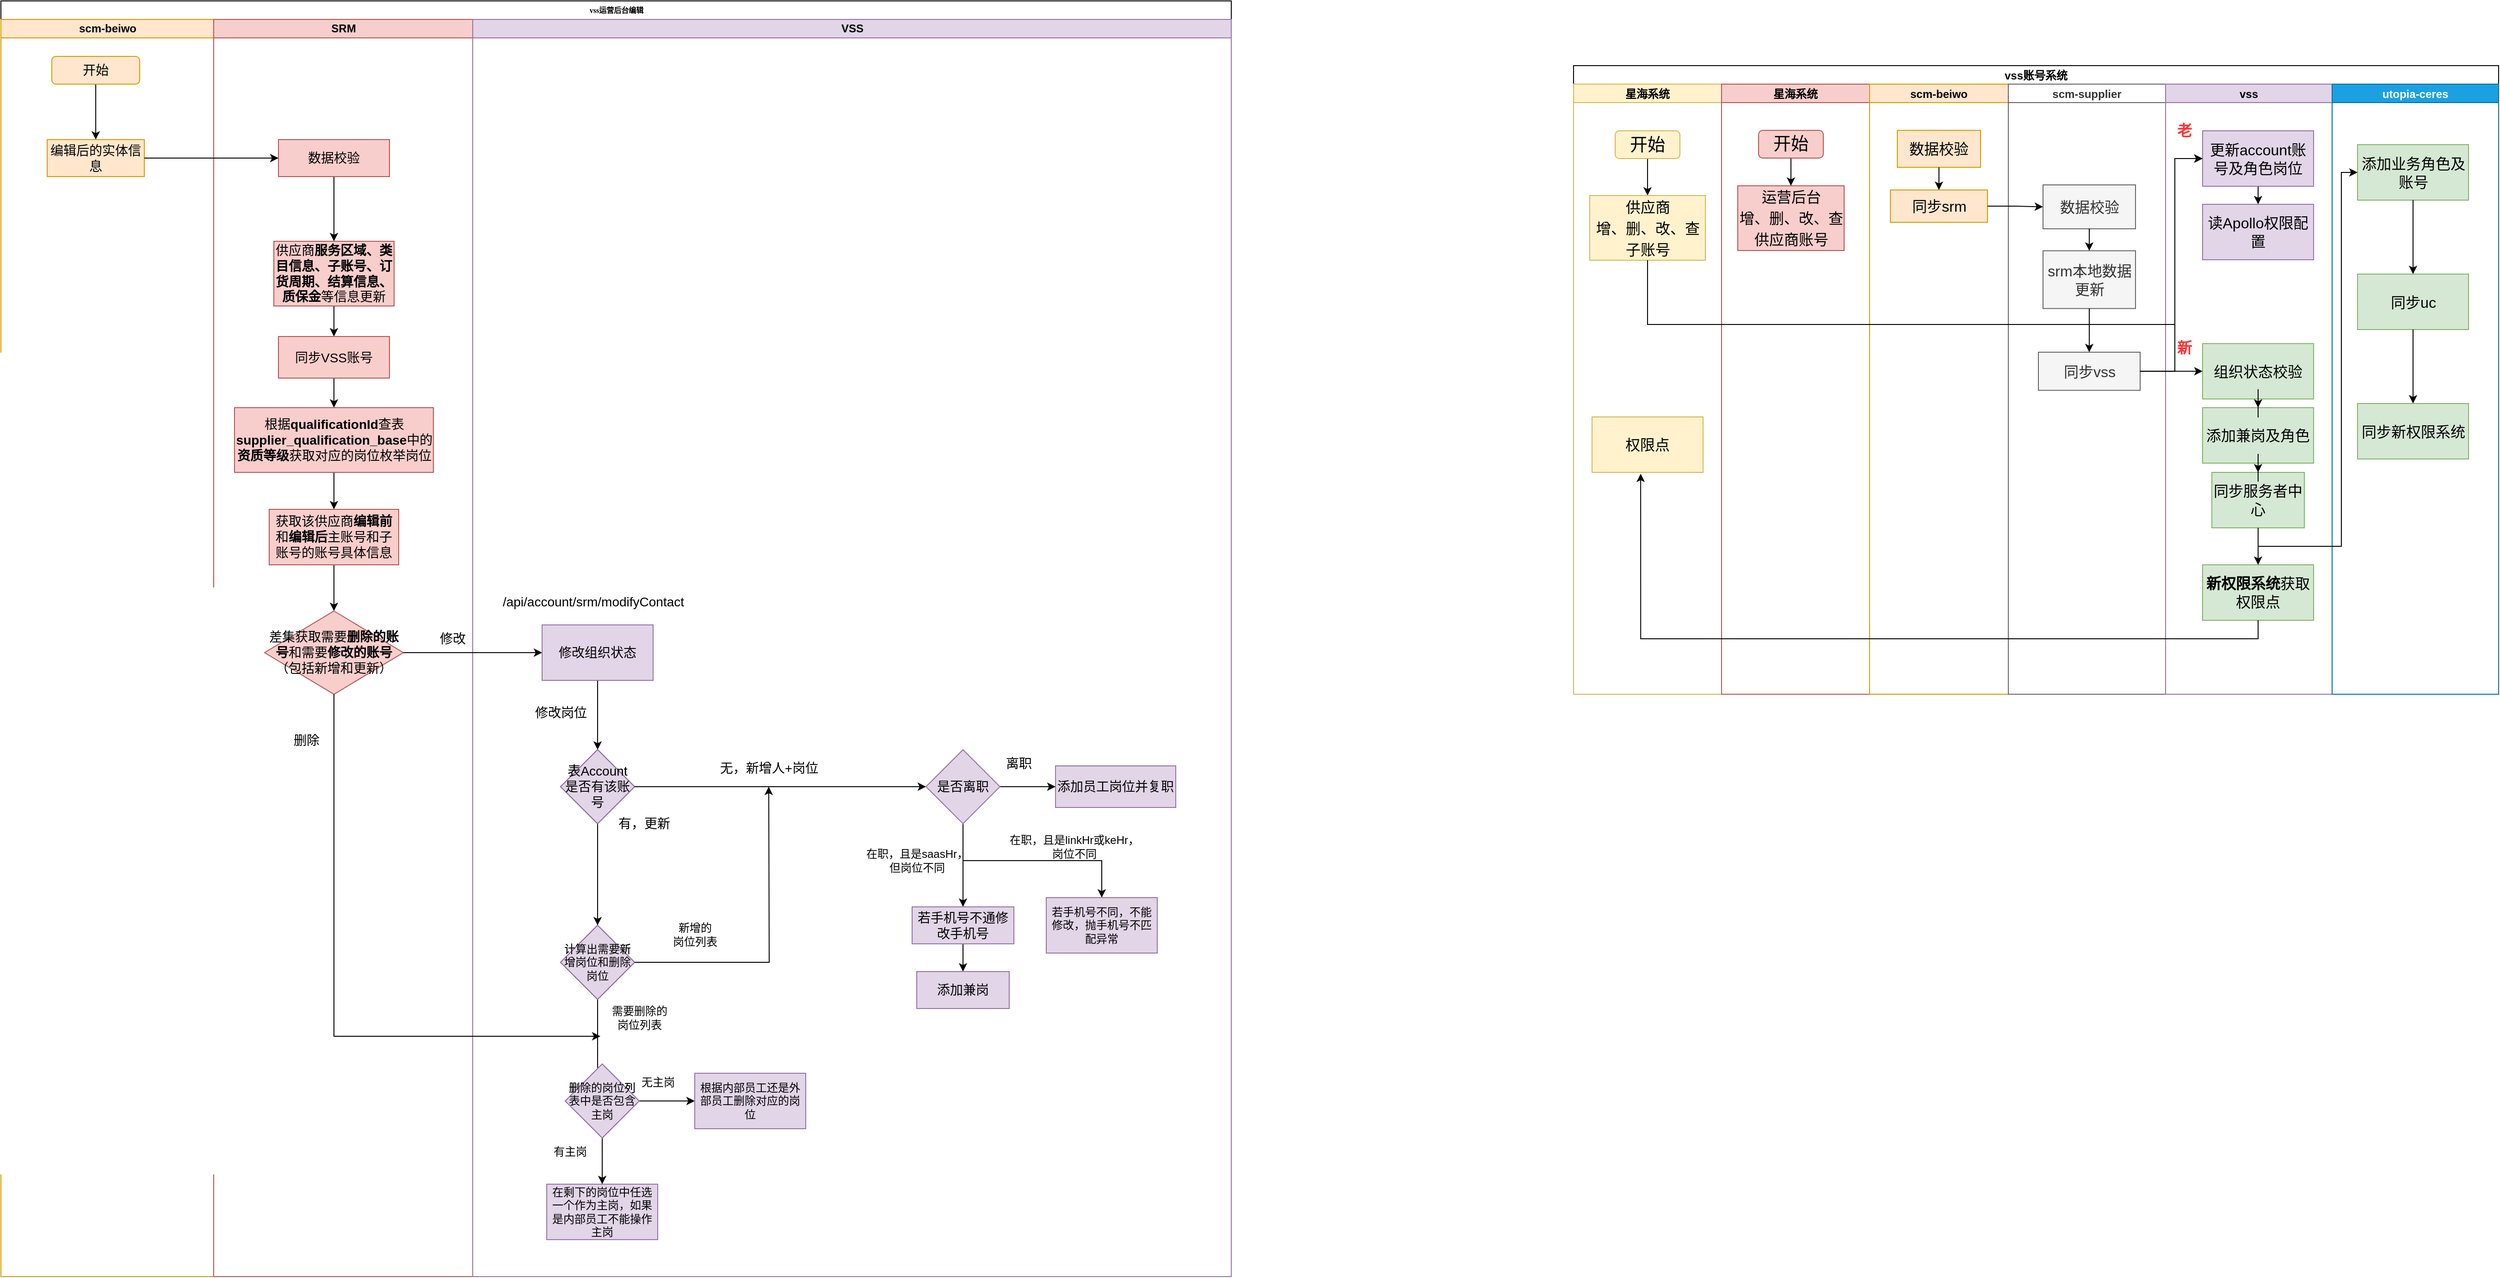 <mxfile version="20.4.0" type="github" pages="3">
  <diagram name="Page-1" id="74e2e168-ea6b-b213-b513-2b3c1d86103e">
    <mxGraphModel dx="945" dy="513" grid="1" gridSize="10" guides="1" tooltips="1" connect="1" arrows="1" fold="1" page="1" pageScale="1" pageWidth="1100" pageHeight="850" background="none" math="0" shadow="0">
      <root>
        <mxCell id="0" />
        <mxCell id="1" parent="0" />
        <mxCell id="77e6c97f196da883-1" value="vss运营后台编辑" style="swimlane;html=1;childLayout=stackLayout;startSize=20;rounded=0;shadow=0;labelBackgroundColor=none;strokeWidth=1;fontFamily=Verdana;fontSize=8;align=center;" parent="1" vertex="1">
          <mxGeometry x="70" y="40" width="1330" height="1380" as="geometry" />
        </mxCell>
        <mxCell id="77e6c97f196da883-2" value="scm-beiwo" style="swimlane;html=1;startSize=20;fillColor=#ffe6cc;strokeColor=#d79b00;" parent="77e6c97f196da883-1" vertex="1">
          <mxGeometry y="20" width="230" height="1360" as="geometry" />
        </mxCell>
        <mxCell id="H5Uwd0fwCRYb4D00iH3R-7" style="edgeStyle=orthogonalEdgeStyle;rounded=0;orthogonalLoop=1;jettySize=auto;html=1;exitX=0.5;exitY=1;exitDx=0;exitDy=0;entryX=0.5;entryY=0;entryDx=0;entryDy=0;" parent="77e6c97f196da883-2" source="H5Uwd0fwCRYb4D00iH3R-1" target="H5Uwd0fwCRYb4D00iH3R-6" edge="1">
          <mxGeometry relative="1" as="geometry" />
        </mxCell>
        <mxCell id="H5Uwd0fwCRYb4D00iH3R-1" value="&lt;font style=&quot;font-size: 14px&quot;&gt;开始&lt;/font&gt;" style="rounded=1;whiteSpace=wrap;html=1;fillColor=#ffe6cc;strokeColor=#d79b00;" parent="77e6c97f196da883-2" vertex="1">
          <mxGeometry x="55" y="40" width="95" height="30" as="geometry" />
        </mxCell>
        <mxCell id="H5Uwd0fwCRYb4D00iH3R-6" value="&lt;font style=&quot;font-size: 14px&quot;&gt;编辑后的实体信息&lt;/font&gt;" style="rounded=0;whiteSpace=wrap;html=1;fillColor=#ffe6cc;strokeColor=#d79b00;" parent="77e6c97f196da883-2" vertex="1">
          <mxGeometry x="50" y="130" width="105" height="40" as="geometry" />
        </mxCell>
        <mxCell id="77e6c97f196da883-3" value="SRM" style="swimlane;html=1;startSize=20;fillColor=#f8cecc;strokeColor=#b85450;" parent="77e6c97f196da883-1" vertex="1">
          <mxGeometry x="230" y="20" width="280" height="1360" as="geometry" />
        </mxCell>
        <mxCell id="H5Uwd0fwCRYb4D00iH3R-11" value="" style="edgeStyle=orthogonalEdgeStyle;rounded=0;orthogonalLoop=1;jettySize=auto;html=1;" parent="77e6c97f196da883-3" source="H5Uwd0fwCRYb4D00iH3R-8" target="H5Uwd0fwCRYb4D00iH3R-10" edge="1">
          <mxGeometry relative="1" as="geometry" />
        </mxCell>
        <mxCell id="H5Uwd0fwCRYb4D00iH3R-8" value="&lt;font style=&quot;font-size: 14px&quot;&gt;数据校验&lt;/font&gt;" style="rounded=0;whiteSpace=wrap;html=1;fillColor=#f8cecc;strokeColor=#b85450;" parent="77e6c97f196da883-3" vertex="1">
          <mxGeometry x="70" y="130" width="120" height="40" as="geometry" />
        </mxCell>
        <mxCell id="H5Uwd0fwCRYb4D00iH3R-13" value="" style="edgeStyle=orthogonalEdgeStyle;rounded=0;orthogonalLoop=1;jettySize=auto;html=1;fontSize=14;" parent="77e6c97f196da883-3" source="H5Uwd0fwCRYb4D00iH3R-10" target="H5Uwd0fwCRYb4D00iH3R-12" edge="1">
          <mxGeometry relative="1" as="geometry" />
        </mxCell>
        <mxCell id="H5Uwd0fwCRYb4D00iH3R-10" value="&lt;font style=&quot;font-size: 14px&quot;&gt;供应商&lt;b&gt;服务区域、类目信息、子账号、订货周期、结算信息、质保金&lt;/b&gt;等信息更新&lt;/font&gt;" style="whiteSpace=wrap;html=1;rounded=0;fillColor=#f8cecc;strokeColor=#b85450;" parent="77e6c97f196da883-3" vertex="1">
          <mxGeometry x="65" y="240" width="130" height="70" as="geometry" />
        </mxCell>
        <mxCell id="H5Uwd0fwCRYb4D00iH3R-15" value="" style="edgeStyle=orthogonalEdgeStyle;rounded=0;orthogonalLoop=1;jettySize=auto;html=1;fontSize=14;" parent="77e6c97f196da883-3" source="H5Uwd0fwCRYb4D00iH3R-12" target="H5Uwd0fwCRYb4D00iH3R-14" edge="1">
          <mxGeometry relative="1" as="geometry" />
        </mxCell>
        <mxCell id="H5Uwd0fwCRYb4D00iH3R-12" value="&lt;font style=&quot;font-size: 14px&quot;&gt;同步VSS账号&lt;/font&gt;" style="whiteSpace=wrap;html=1;rounded=0;fillColor=#f8cecc;strokeColor=#b85450;" parent="77e6c97f196da883-3" vertex="1">
          <mxGeometry x="70" y="343" width="120" height="45" as="geometry" />
        </mxCell>
        <mxCell id="H5Uwd0fwCRYb4D00iH3R-17" value="" style="edgeStyle=orthogonalEdgeStyle;rounded=0;orthogonalLoop=1;jettySize=auto;html=1;fontSize=14;" parent="77e6c97f196da883-3" source="H5Uwd0fwCRYb4D00iH3R-14" target="H5Uwd0fwCRYb4D00iH3R-16" edge="1">
          <mxGeometry relative="1" as="geometry" />
        </mxCell>
        <mxCell id="H5Uwd0fwCRYb4D00iH3R-14" value="&lt;font style=&quot;font-size: 14px&quot;&gt;根据&lt;b&gt;qualificationId&lt;/b&gt;查表&lt;b&gt;supplier_qualification_base&lt;/b&gt;中的&lt;b&gt;资质等级&lt;/b&gt;获取对应的岗位枚举岗位&lt;/font&gt;" style="whiteSpace=wrap;html=1;rounded=0;fillColor=#f8cecc;strokeColor=#b85450;" parent="77e6c97f196da883-3" vertex="1">
          <mxGeometry x="22.5" y="420" width="215" height="70" as="geometry" />
        </mxCell>
        <mxCell id="H5Uwd0fwCRYb4D00iH3R-19" value="" style="edgeStyle=orthogonalEdgeStyle;rounded=0;orthogonalLoop=1;jettySize=auto;html=1;fontSize=14;entryX=0.5;entryY=0;entryDx=0;entryDy=0;" parent="77e6c97f196da883-3" source="H5Uwd0fwCRYb4D00iH3R-16" target="H5Uwd0fwCRYb4D00iH3R-20" edge="1">
          <mxGeometry relative="1" as="geometry">
            <mxPoint x="130" y="630" as="targetPoint" />
          </mxGeometry>
        </mxCell>
        <mxCell id="H5Uwd0fwCRYb4D00iH3R-16" value="&lt;font style=&quot;font-size: 14px&quot;&gt;获取该供应商&lt;b&gt;编辑前&lt;/b&gt;和&lt;b&gt;编辑后&lt;/b&gt;主账号和子账号的账号具体信息&lt;/font&gt;" style="whiteSpace=wrap;html=1;rounded=0;fillColor=#f8cecc;strokeColor=#b85450;" parent="77e6c97f196da883-3" vertex="1">
          <mxGeometry x="60" y="530" width="140" height="60" as="geometry" />
        </mxCell>
        <mxCell id="H5Uwd0fwCRYb4D00iH3R-20" value="差集获取需要&lt;b&gt;删除的账号&lt;/b&gt;和需要&lt;b&gt;修改的账号&lt;/b&gt;（包括新增和更新）" style="rhombus;whiteSpace=wrap;html=1;fontSize=14;fillColor=#f8cecc;strokeColor=#b85450;" parent="77e6c97f196da883-3" vertex="1">
          <mxGeometry x="55" y="640" width="150" height="90" as="geometry" />
        </mxCell>
        <mxCell id="H5Uwd0fwCRYb4D00iH3R-23" value="修改" style="text;html=1;align=center;verticalAlign=middle;resizable=0;points=[];autosize=1;strokeColor=none;fillColor=none;fontSize=14;" parent="77e6c97f196da883-3" vertex="1">
          <mxGeometry x="237.5" y="660" width="40" height="20" as="geometry" />
        </mxCell>
        <mxCell id="H5Uwd0fwCRYb4D00iH3R-26" value="删除" style="text;html=1;align=center;verticalAlign=middle;resizable=0;points=[];autosize=1;strokeColor=none;fillColor=none;fontSize=14;" parent="77e6c97f196da883-3" vertex="1">
          <mxGeometry x="80" y="770" width="40" height="20" as="geometry" />
        </mxCell>
        <mxCell id="77e6c97f196da883-4" value="VSS" style="swimlane;html=1;startSize=20;fillColor=#e1d5e7;strokeColor=#9673a6;swimlaneFillColor=default;" parent="77e6c97f196da883-1" vertex="1">
          <mxGeometry x="510" y="20" width="820" height="1360" as="geometry" />
        </mxCell>
        <mxCell id="H5Uwd0fwCRYb4D00iH3R-21" value="修改组织状态" style="whiteSpace=wrap;html=1;fontSize=14;" parent="77e6c97f196da883-4" vertex="1">
          <mxGeometry x="75" y="655" width="120" height="60" as="geometry" />
        </mxCell>
        <mxCell id="H5Uwd0fwCRYb4D00iH3R-27" value="/api/account/srm/modifyContact" style="text;html=1;align=center;verticalAlign=middle;resizable=0;points=[];autosize=1;strokeColor=none;fillColor=none;fontSize=14;" parent="77e6c97f196da883-4" vertex="1">
          <mxGeometry x="25" y="620" width="210" height="20" as="geometry" />
        </mxCell>
        <mxCell id="H5Uwd0fwCRYb4D00iH3R-32" value="" style="edgeStyle=orthogonalEdgeStyle;rounded=0;orthogonalLoop=1;jettySize=auto;html=1;fontSize=14;entryX=0.5;entryY=0;entryDx=0;entryDy=0;" parent="77e6c97f196da883-4" source="H5Uwd0fwCRYb4D00iH3R-21" target="H5Uwd0fwCRYb4D00iH3R-35" edge="1">
          <mxGeometry relative="1" as="geometry">
            <mxPoint x="135" y="820" as="targetPoint" />
          </mxGeometry>
        </mxCell>
        <mxCell id="8y4oU3hjmT6mZ0v4h8JT-11" value="" style="edgeStyle=orthogonalEdgeStyle;rounded=0;orthogonalLoop=1;jettySize=auto;html=1;entryX=0.5;entryY=0;entryDx=0;entryDy=0;" parent="77e6c97f196da883-4" source="H5Uwd0fwCRYb4D00iH3R-35" target="8y4oU3hjmT6mZ0v4h8JT-12" edge="1">
          <mxGeometry relative="1" as="geometry">
            <mxPoint x="135" y="960" as="targetPoint" />
          </mxGeometry>
        </mxCell>
        <mxCell id="H5Uwd0fwCRYb4D00iH3R-35" value="表Account是否有该账号" style="rhombus;whiteSpace=wrap;html=1;fontSize=14;" parent="77e6c97f196da883-4" vertex="1">
          <mxGeometry x="95" y="790" width="80" height="80" as="geometry" />
        </mxCell>
        <mxCell id="H5Uwd0fwCRYb4D00iH3R-38" value="无，新增人+岗位" style="text;html=1;align=center;verticalAlign=middle;resizable=0;points=[];autosize=1;strokeColor=none;fillColor=none;fontSize=14;" parent="77e6c97f196da883-4" vertex="1">
          <mxGeometry x="260" y="800" width="120" height="20" as="geometry" />
        </mxCell>
        <mxCell id="H5Uwd0fwCRYb4D00iH3R-42" value="有，更新" style="text;html=1;align=center;verticalAlign=middle;resizable=0;points=[];autosize=1;strokeColor=none;fillColor=none;fontSize=14;" parent="77e6c97f196da883-4" vertex="1">
          <mxGeometry x="150" y="860" width="70" height="20" as="geometry" />
        </mxCell>
        <mxCell id="8y4oU3hjmT6mZ0v4h8JT-8" value="" style="edgeStyle=orthogonalEdgeStyle;rounded=0;orthogonalLoop=1;jettySize=auto;html=1;" parent="77e6c97f196da883-4" source="8y4oU3hjmT6mZ0v4h8JT-1" target="8y4oU3hjmT6mZ0v4h8JT-7" edge="1">
          <mxGeometry relative="1" as="geometry" />
        </mxCell>
        <mxCell id="8y4oU3hjmT6mZ0v4h8JT-1" value="若手机号不通修改手机号" style="whiteSpace=wrap;html=1;fontSize=14;fillColor=#e1d5e7;strokeColor=#9673a6;" parent="77e6c97f196da883-4" vertex="1">
          <mxGeometry x="475" y="960" width="110" height="40" as="geometry" />
        </mxCell>
        <mxCell id="8y4oU3hjmT6mZ0v4h8JT-3" value="在职，且是saasHr，&lt;br&gt;但岗位不同" style="text;html=1;align=center;verticalAlign=middle;resizable=0;points=[];autosize=1;strokeColor=none;fillColor=none;" parent="77e6c97f196da883-4" vertex="1">
          <mxGeometry x="415" y="895" width="130" height="30" as="geometry" />
        </mxCell>
        <mxCell id="8y4oU3hjmT6mZ0v4h8JT-7" value="添加兼岗" style="whiteSpace=wrap;html=1;fontSize=14;fillColor=#e1d5e7;strokeColor=#9673a6;" parent="77e6c97f196da883-4" vertex="1">
          <mxGeometry x="480" y="1030" width="100" height="40" as="geometry" />
        </mxCell>
        <mxCell id="8y4oU3hjmT6mZ0v4h8JT-9" value="在职，且是linkHr或keHr，&lt;br&gt;岗位不同" style="text;html=1;align=center;verticalAlign=middle;resizable=0;points=[];autosize=1;strokeColor=none;fillColor=none;" parent="77e6c97f196da883-4" vertex="1">
          <mxGeometry x="570" y="880" width="160" height="30" as="geometry" />
        </mxCell>
        <mxCell id="8y4oU3hjmT6mZ0v4h8JT-16" value="" style="edgeStyle=orthogonalEdgeStyle;rounded=0;orthogonalLoop=1;jettySize=auto;html=1;" parent="77e6c97f196da883-4" source="8y4oU3hjmT6mZ0v4h8JT-12" edge="1">
          <mxGeometry relative="1" as="geometry">
            <mxPoint x="135" y="1150" as="targetPoint" />
          </mxGeometry>
        </mxCell>
        <mxCell id="8y4oU3hjmT6mZ0v4h8JT-12" value="计算出需要新增岗位和删除岗位" style="rhombus;whiteSpace=wrap;html=1;" parent="77e6c97f196da883-4" vertex="1">
          <mxGeometry x="95" y="980" width="80" height="80" as="geometry" />
        </mxCell>
        <mxCell id="8y4oU3hjmT6mZ0v4h8JT-19" value="在剩下的岗位中任选一个作为主岗，如果是内部员工不能操作主岗" style="whiteSpace=wrap;html=1;fillColor=#e1d5e7;strokeColor=#9673a6;" parent="77e6c97f196da883-4" vertex="1">
          <mxGeometry x="80" y="1260" width="120" height="60" as="geometry" />
        </mxCell>
        <mxCell id="8y4oU3hjmT6mZ0v4h8JT-22" value="根据内部员工还是外部员工删除对应的岗位" style="whiteSpace=wrap;html=1;" parent="77e6c97f196da883-4" vertex="1">
          <mxGeometry x="240" y="1140" width="120" height="60" as="geometry" />
        </mxCell>
        <mxCell id="8y4oU3hjmT6mZ0v4h8JT-21" value="有主岗" style="text;html=1;align=center;verticalAlign=middle;resizable=0;points=[];autosize=1;strokeColor=none;fillColor=none;" parent="77e6c97f196da883-4" vertex="1">
          <mxGeometry x="80" y="1215" width="50" height="20" as="geometry" />
        </mxCell>
        <mxCell id="H5Uwd0fwCRYb4D00iH3R-36" value="添加员工岗位并复职" style="whiteSpace=wrap;html=1;fontSize=14;fillColor=#e1d5e7;strokeColor=#9673a6;" parent="77e6c97f196da883-4" vertex="1">
          <mxGeometry x="630" y="807.5" width="130" height="45" as="geometry" />
        </mxCell>
        <mxCell id="8y4oU3hjmT6mZ0v4h8JT-25" value="修改组织状态" style="whiteSpace=wrap;html=1;fontSize=14;fillColor=#e1d5e7;strokeColor=#9673a6;" parent="77e6c97f196da883-4" vertex="1">
          <mxGeometry x="75" y="655" width="120" height="60" as="geometry" />
        </mxCell>
        <mxCell id="8y4oU3hjmT6mZ0v4h8JT-26" value="表Account是否有该账号" style="rhombus;whiteSpace=wrap;html=1;fontSize=14;fillColor=#e1d5e7;strokeColor=#9673a6;" parent="77e6c97f196da883-4" vertex="1">
          <mxGeometry x="95" y="790" width="80" height="80" as="geometry" />
        </mxCell>
        <mxCell id="8y4oU3hjmT6mZ0v4h8JT-27" value="计算出需要新增岗位和删除岗位" style="rhombus;whiteSpace=wrap;html=1;fillColor=#e1d5e7;strokeColor=#9673a6;" parent="77e6c97f196da883-4" vertex="1">
          <mxGeometry x="95" y="980" width="80" height="80" as="geometry" />
        </mxCell>
        <mxCell id="8y4oU3hjmT6mZ0v4h8JT-28" value="删除的岗位列表中是否包含主岗" style="rhombus;whiteSpace=wrap;html=1;fillColor=#e1d5e7;strokeColor=#9673a6;" parent="77e6c97f196da883-4" vertex="1">
          <mxGeometry x="100" y="1130" width="80" height="80" as="geometry" />
        </mxCell>
        <mxCell id="8y4oU3hjmT6mZ0v4h8JT-29" value="根据内部员工还是外部员工删除对应的岗位" style="whiteSpace=wrap;html=1;fillColor=#e1d5e7;strokeColor=#9673a6;" parent="77e6c97f196da883-4" vertex="1">
          <mxGeometry x="240" y="1140" width="120" height="60" as="geometry" />
        </mxCell>
        <mxCell id="H5Uwd0fwCRYb4D00iH3R-33" value="修改岗位" style="text;html=1;align=center;verticalAlign=middle;resizable=0;points=[];autosize=1;strokeColor=none;fillColor=none;fontSize=14;" parent="77e6c97f196da883-4" vertex="1">
          <mxGeometry x="60" y="740" width="70" height="20" as="geometry" />
        </mxCell>
        <mxCell id="H5Uwd0fwCRYb4D00iH3R-9" style="edgeStyle=orthogonalEdgeStyle;rounded=0;orthogonalLoop=1;jettySize=auto;html=1;exitX=1;exitY=0.5;exitDx=0;exitDy=0;" parent="77e6c97f196da883-1" source="H5Uwd0fwCRYb4D00iH3R-6" target="H5Uwd0fwCRYb4D00iH3R-8" edge="1">
          <mxGeometry relative="1" as="geometry" />
        </mxCell>
        <mxCell id="H5Uwd0fwCRYb4D00iH3R-22" value="" style="edgeStyle=orthogonalEdgeStyle;rounded=0;orthogonalLoop=1;jettySize=auto;html=1;fontSize=14;" parent="77e6c97f196da883-1" source="H5Uwd0fwCRYb4D00iH3R-20" target="H5Uwd0fwCRYb4D00iH3R-21" edge="1">
          <mxGeometry relative="1" as="geometry" />
        </mxCell>
        <mxCell id="H5Uwd0fwCRYb4D00iH3R-44" style="edgeStyle=orthogonalEdgeStyle;rounded=0;orthogonalLoop=1;jettySize=auto;html=1;exitX=1;exitY=0.5;exitDx=0;exitDy=0;fontSize=14;" parent="1" source="H5Uwd0fwCRYb4D00iH3R-35" target="H5Uwd0fwCRYb4D00iH3R-46" edge="1">
          <mxGeometry relative="1" as="geometry">
            <mxPoint x="1060" y="890" as="targetPoint" />
            <mxPoint x="1000" y="890" as="sourcePoint" />
          </mxGeometry>
        </mxCell>
        <mxCell id="H5Uwd0fwCRYb4D00iH3R-47" style="edgeStyle=orthogonalEdgeStyle;rounded=0;orthogonalLoop=1;jettySize=auto;html=1;exitX=1;exitY=0.5;exitDx=0;exitDy=0;fontSize=14;" parent="1" source="H5Uwd0fwCRYb4D00iH3R-46" target="H5Uwd0fwCRYb4D00iH3R-36" edge="1">
          <mxGeometry relative="1" as="geometry" />
        </mxCell>
        <mxCell id="8y4oU3hjmT6mZ0v4h8JT-2" value="" style="edgeStyle=orthogonalEdgeStyle;rounded=0;orthogonalLoop=1;jettySize=auto;html=1;" parent="1" source="H5Uwd0fwCRYb4D00iH3R-46" target="8y4oU3hjmT6mZ0v4h8JT-1" edge="1">
          <mxGeometry relative="1" as="geometry" />
        </mxCell>
        <mxCell id="8y4oU3hjmT6mZ0v4h8JT-5" style="edgeStyle=orthogonalEdgeStyle;rounded=0;orthogonalLoop=1;jettySize=auto;html=1;exitX=0.5;exitY=1;exitDx=0;exitDy=0;entryX=0.5;entryY=0;entryDx=0;entryDy=0;" parent="1" source="H5Uwd0fwCRYb4D00iH3R-46" target="8y4oU3hjmT6mZ0v4h8JT-4" edge="1">
          <mxGeometry relative="1" as="geometry" />
        </mxCell>
        <mxCell id="H5Uwd0fwCRYb4D00iH3R-46" value="是否离职" style="rhombus;whiteSpace=wrap;html=1;fontSize=14;fillColor=#e1d5e7;strokeColor=#9673a6;" parent="1" vertex="1">
          <mxGeometry x="1070" y="850" width="80" height="80" as="geometry" />
        </mxCell>
        <mxCell id="H5Uwd0fwCRYb4D00iH3R-48" value="离职" style="text;html=1;align=center;verticalAlign=middle;resizable=0;points=[];autosize=1;strokeColor=none;fillColor=none;fontSize=14;" parent="1" vertex="1">
          <mxGeometry x="1150" y="855" width="40" height="20" as="geometry" />
        </mxCell>
        <mxCell id="8y4oU3hjmT6mZ0v4h8JT-4" value="若手机号不同，不能修改，抛手机号不匹配异常" style="whiteSpace=wrap;html=1;fillColor=#e1d5e7;strokeColor=#9673a6;" parent="1" vertex="1">
          <mxGeometry x="1200" y="1010" width="120" height="60" as="geometry" />
        </mxCell>
        <mxCell id="8y4oU3hjmT6mZ0v4h8JT-13" style="edgeStyle=orthogonalEdgeStyle;rounded=0;orthogonalLoop=1;jettySize=auto;html=1;exitX=1;exitY=0.5;exitDx=0;exitDy=0;" parent="1" source="8y4oU3hjmT6mZ0v4h8JT-12" edge="1">
          <mxGeometry relative="1" as="geometry">
            <mxPoint x="900" y="890" as="targetPoint" />
          </mxGeometry>
        </mxCell>
        <mxCell id="8y4oU3hjmT6mZ0v4h8JT-14" value="新增的&lt;br&gt;岗位列表" style="text;html=1;align=center;verticalAlign=middle;resizable=0;points=[];autosize=1;strokeColor=none;fillColor=none;" parent="1" vertex="1">
          <mxGeometry x="790" y="1035" width="60" height="30" as="geometry" />
        </mxCell>
        <mxCell id="8y4oU3hjmT6mZ0v4h8JT-17" value="需要删除的&lt;br&gt;岗位列表" style="text;html=1;align=center;verticalAlign=middle;resizable=0;points=[];autosize=1;strokeColor=none;fillColor=none;" parent="1" vertex="1">
          <mxGeometry x="720" y="1125" width="80" height="30" as="geometry" />
        </mxCell>
        <mxCell id="8y4oU3hjmT6mZ0v4h8JT-20" value="" style="edgeStyle=orthogonalEdgeStyle;rounded=0;orthogonalLoop=1;jettySize=auto;html=1;" parent="1" source="8y4oU3hjmT6mZ0v4h8JT-18" target="8y4oU3hjmT6mZ0v4h8JT-19" edge="1">
          <mxGeometry relative="1" as="geometry" />
        </mxCell>
        <mxCell id="8y4oU3hjmT6mZ0v4h8JT-23" value="" style="edgeStyle=orthogonalEdgeStyle;rounded=0;orthogonalLoop=1;jettySize=auto;html=1;" parent="1" source="8y4oU3hjmT6mZ0v4h8JT-18" target="8y4oU3hjmT6mZ0v4h8JT-22" edge="1">
          <mxGeometry relative="1" as="geometry" />
        </mxCell>
        <mxCell id="8y4oU3hjmT6mZ0v4h8JT-18" value="删除的岗位列表中是否包含主岗" style="rhombus;whiteSpace=wrap;html=1;fillColor=#e1d5e7;strokeColor=#9673a6;" parent="1" vertex="1">
          <mxGeometry x="680" y="1190" width="80" height="80" as="geometry" />
        </mxCell>
        <mxCell id="8y4oU3hjmT6mZ0v4h8JT-24" value="无主岗" style="text;html=1;align=center;verticalAlign=middle;resizable=0;points=[];autosize=1;strokeColor=none;fillColor=none;" parent="1" vertex="1">
          <mxGeometry x="755" y="1200" width="50" height="20" as="geometry" />
        </mxCell>
        <mxCell id="H5Uwd0fwCRYb4D00iH3R-25" value="" style="edgeStyle=orthogonalEdgeStyle;rounded=0;orthogonalLoop=1;jettySize=auto;html=1;fontSize=14;entryX=-0.025;entryY=1.167;entryDx=0;entryDy=0;entryPerimeter=0;" parent="1" source="H5Uwd0fwCRYb4D00iH3R-20" target="8y4oU3hjmT6mZ0v4h8JT-17" edge="1">
          <mxGeometry relative="1" as="geometry">
            <Array as="points">
              <mxPoint x="430" y="1160" />
            </Array>
            <mxPoint x="670" y="1138" as="targetPoint" />
          </mxGeometry>
        </mxCell>
        <mxCell id="qoZ0baK1jBvnFvfpvJvv-1" value="vss账号系统" style="swimlane;childLayout=stackLayout;resizeParent=1;resizeParentMax=0;startSize=20;" parent="1" vertex="1">
          <mxGeometry x="1770" y="110" width="1000" height="680" as="geometry" />
        </mxCell>
        <mxCell id="qoZ0baK1jBvnFvfpvJvv-56" value="星海系统" style="swimlane;startSize=20;fillColor=#fff2cc;strokeColor=#d6b656;" parent="qoZ0baK1jBvnFvfpvJvv-1" vertex="1">
          <mxGeometry y="20" width="160" height="660" as="geometry" />
        </mxCell>
        <mxCell id="qoZ0baK1jBvnFvfpvJvv-57" value="" style="edgeStyle=orthogonalEdgeStyle;rounded=0;orthogonalLoop=1;jettySize=auto;html=1;fontSize=19;entryX=0.5;entryY=0;entryDx=0;entryDy=0;" parent="qoZ0baK1jBvnFvfpvJvv-56" source="qoZ0baK1jBvnFvfpvJvv-58" target="qoZ0baK1jBvnFvfpvJvv-59" edge="1">
          <mxGeometry relative="1" as="geometry">
            <mxPoint x="80" y="145.5" as="targetPoint" />
          </mxGeometry>
        </mxCell>
        <mxCell id="qoZ0baK1jBvnFvfpvJvv-58" value="&lt;font style=&quot;font-size: 19px;&quot;&gt;开始&lt;/font&gt;" style="rounded=1;whiteSpace=wrap;html=1;fillColor=#fff2cc;strokeColor=#d6b656;" parent="qoZ0baK1jBvnFvfpvJvv-56" vertex="1">
          <mxGeometry x="45" y="50.5" width="70" height="30" as="geometry" />
        </mxCell>
        <mxCell id="qoZ0baK1jBvnFvfpvJvv-59" value="&lt;font style=&quot;font-size: 16px;&quot;&gt;供应商&lt;br&gt;增、删、改、查子账号&lt;/font&gt;" style="rounded=0;whiteSpace=wrap;html=1;fontSize=19;fillColor=#fff2cc;strokeColor=#d6b656;" parent="qoZ0baK1jBvnFvfpvJvv-56" vertex="1">
          <mxGeometry x="17.5" y="120.5" width="125" height="70" as="geometry" />
        </mxCell>
        <mxCell id="qoZ0baK1jBvnFvfpvJvv-62" value="权限点" style="rounded=0;whiteSpace=wrap;html=1;fontSize=16;fillColor=#fff2cc;strokeColor=#d6b656;" parent="qoZ0baK1jBvnFvfpvJvv-56" vertex="1">
          <mxGeometry x="20" y="360" width="120" height="60" as="geometry" />
        </mxCell>
        <mxCell id="qoZ0baK1jBvnFvfpvJvv-2" value="星海系统" style="swimlane;startSize=20;fillColor=#f8cecc;strokeColor=#b85450;" parent="qoZ0baK1jBvnFvfpvJvv-1" vertex="1">
          <mxGeometry x="160" y="20" width="160" height="660" as="geometry" />
        </mxCell>
        <mxCell id="qoZ0baK1jBvnFvfpvJvv-8" value="" style="edgeStyle=orthogonalEdgeStyle;rounded=0;orthogonalLoop=1;jettySize=auto;html=1;fontSize=19;entryX=0.5;entryY=0;entryDx=0;entryDy=0;" parent="qoZ0baK1jBvnFvfpvJvv-2" source="qoZ0baK1jBvnFvfpvJvv-6" target="qoZ0baK1jBvnFvfpvJvv-9" edge="1">
          <mxGeometry relative="1" as="geometry">
            <mxPoint x="75" y="145" as="targetPoint" />
          </mxGeometry>
        </mxCell>
        <mxCell id="qoZ0baK1jBvnFvfpvJvv-6" value="&lt;font style=&quot;font-size: 19px;&quot;&gt;开始&lt;/font&gt;" style="rounded=1;whiteSpace=wrap;html=1;fillColor=#f8cecc;strokeColor=#b85450;" parent="qoZ0baK1jBvnFvfpvJvv-2" vertex="1">
          <mxGeometry x="40" y="50" width="70" height="30" as="geometry" />
        </mxCell>
        <mxCell id="qoZ0baK1jBvnFvfpvJvv-9" value="&lt;font style=&quot;font-size: 16px;&quot;&gt;运营后台&lt;br&gt;增、删、改、查供应商账号&lt;/font&gt;" style="rounded=0;whiteSpace=wrap;html=1;fontSize=19;fillColor=#f8cecc;strokeColor=#b85450;" parent="qoZ0baK1jBvnFvfpvJvv-2" vertex="1">
          <mxGeometry x="17.5" y="110" width="115" height="70" as="geometry" />
        </mxCell>
        <mxCell id="qoZ0baK1jBvnFvfpvJvv-3" value="scm-beiwo" style="swimlane;startSize=20;fillColor=#ffe6cc;strokeColor=#d79b00;" parent="qoZ0baK1jBvnFvfpvJvv-1" vertex="1">
          <mxGeometry x="320" y="20" width="150" height="660" as="geometry" />
        </mxCell>
        <mxCell id="qoZ0baK1jBvnFvfpvJvv-12" value="同步srm" style="whiteSpace=wrap;html=1;fontSize=16;rounded=0;fillColor=#ffe6cc;strokeColor=#d79b00;" parent="qoZ0baK1jBvnFvfpvJvv-3" vertex="1">
          <mxGeometry x="22.5" y="114.5" width="105" height="35" as="geometry" />
        </mxCell>
        <mxCell id="qoZ0baK1jBvnFvfpvJvv-11" value="数据校验" style="rounded=0;whiteSpace=wrap;html=1;fontSize=16;fillColor=#ffe6cc;strokeColor=#d79b00;" parent="qoZ0baK1jBvnFvfpvJvv-3" vertex="1">
          <mxGeometry x="30" y="50" width="90" height="40" as="geometry" />
        </mxCell>
        <mxCell id="qoZ0baK1jBvnFvfpvJvv-13" value="" style="edgeStyle=orthogonalEdgeStyle;rounded=0;orthogonalLoop=1;jettySize=auto;html=1;fontSize=16;" parent="qoZ0baK1jBvnFvfpvJvv-3" source="qoZ0baK1jBvnFvfpvJvv-11" target="qoZ0baK1jBvnFvfpvJvv-12" edge="1">
          <mxGeometry relative="1" as="geometry" />
        </mxCell>
        <mxCell id="qoZ0baK1jBvnFvfpvJvv-4" value="scm-supplier" style="swimlane;startSize=20;fillColor=none;fontColor=#333333;strokeColor=#666666;" parent="qoZ0baK1jBvnFvfpvJvv-1" vertex="1">
          <mxGeometry x="470" y="20" width="170" height="660" as="geometry" />
        </mxCell>
        <mxCell id="qoZ0baK1jBvnFvfpvJvv-14" value="数据校验" style="whiteSpace=wrap;html=1;fontSize=16;rounded=0;fillColor=#f5f5f5;fontColor=#333333;strokeColor=#666666;" parent="qoZ0baK1jBvnFvfpvJvv-4" vertex="1">
          <mxGeometry x="37.5" y="109" width="100" height="47.5" as="geometry" />
        </mxCell>
        <mxCell id="qoZ0baK1jBvnFvfpvJvv-16" value="srm本地数据更新" style="whiteSpace=wrap;html=1;fontSize=16;rounded=0;fillColor=#f5f5f5;fontColor=#333333;strokeColor=#666666;" parent="qoZ0baK1jBvnFvfpvJvv-4" vertex="1">
          <mxGeometry x="37.5" y="180.25" width="100" height="62.5" as="geometry" />
        </mxCell>
        <mxCell id="qoZ0baK1jBvnFvfpvJvv-17" value="" style="edgeStyle=orthogonalEdgeStyle;rounded=0;orthogonalLoop=1;jettySize=auto;html=1;fontSize=16;" parent="qoZ0baK1jBvnFvfpvJvv-4" source="qoZ0baK1jBvnFvfpvJvv-14" target="qoZ0baK1jBvnFvfpvJvv-16" edge="1">
          <mxGeometry relative="1" as="geometry" />
        </mxCell>
        <mxCell id="qoZ0baK1jBvnFvfpvJvv-18" value="同步vss" style="whiteSpace=wrap;html=1;fontSize=16;rounded=0;fillColor=#f5f5f5;fontColor=#333333;strokeColor=#666666;" parent="qoZ0baK1jBvnFvfpvJvv-4" vertex="1">
          <mxGeometry x="32.5" y="290" width="110" height="41.25" as="geometry" />
        </mxCell>
        <mxCell id="qoZ0baK1jBvnFvfpvJvv-19" value="" style="edgeStyle=orthogonalEdgeStyle;rounded=0;orthogonalLoop=1;jettySize=auto;html=1;fontSize=16;" parent="qoZ0baK1jBvnFvfpvJvv-4" source="qoZ0baK1jBvnFvfpvJvv-16" target="qoZ0baK1jBvnFvfpvJvv-18" edge="1">
          <mxGeometry relative="1" as="geometry" />
        </mxCell>
        <mxCell id="qoZ0baK1jBvnFvfpvJvv-5" value="vss" style="swimlane;startSize=20;fillColor=#e1d5e7;strokeColor=#9673a6;" parent="qoZ0baK1jBvnFvfpvJvv-1" vertex="1">
          <mxGeometry x="640" y="20" width="180" height="660" as="geometry" />
        </mxCell>
        <mxCell id="qoZ0baK1jBvnFvfpvJvv-65" style="edgeStyle=orthogonalEdgeStyle;rounded=0;orthogonalLoop=1;jettySize=auto;html=1;exitX=0.5;exitY=1;exitDx=0;exitDy=0;entryX=0.5;entryY=0;entryDx=0;entryDy=0;fontSize=16;" parent="qoZ0baK1jBvnFvfpvJvv-5" source="qoZ0baK1jBvnFvfpvJvv-38" target="qoZ0baK1jBvnFvfpvJvv-39" edge="1">
          <mxGeometry relative="1" as="geometry" />
        </mxCell>
        <mxCell id="qoZ0baK1jBvnFvfpvJvv-38" value="更新account账号及角色岗位" style="rounded=0;whiteSpace=wrap;html=1;fontSize=16;fillColor=#e1d5e7;strokeColor=#9673a6;" parent="qoZ0baK1jBvnFvfpvJvv-5" vertex="1">
          <mxGeometry x="40" y="50.5" width="120" height="60" as="geometry" />
        </mxCell>
        <mxCell id="qoZ0baK1jBvnFvfpvJvv-39" value="读Apollo权限配置" style="rounded=0;whiteSpace=wrap;html=1;fontSize=16;fillColor=#e1d5e7;strokeColor=#9673a6;" parent="qoZ0baK1jBvnFvfpvJvv-5" vertex="1">
          <mxGeometry x="40" y="130" width="120" height="60" as="geometry" />
        </mxCell>
        <mxCell id="qoZ0baK1jBvnFvfpvJvv-64" value="&lt;b&gt;新权限系统&lt;/b&gt;获取权限点" style="rounded=0;whiteSpace=wrap;html=1;fontSize=16;fillColor=#d5e8d4;strokeColor=#82b366;" parent="qoZ0baK1jBvnFvfpvJvv-5" vertex="1">
          <mxGeometry x="40" y="520" width="120" height="60" as="geometry" />
        </mxCell>
        <mxCell id="qoZ0baK1jBvnFvfpvJvv-22" value="添加兼岗及角色" style="whiteSpace=wrap;html=1;fontSize=16;rounded=0;fillColor=#d5e8d4;strokeColor=#82b366;" parent="qoZ0baK1jBvnFvfpvJvv-5" vertex="1">
          <mxGeometry x="40" y="349.995" width="120" height="60" as="geometry" />
        </mxCell>
        <mxCell id="qoZ0baK1jBvnFvfpvJvv-20" value="组织状态校验" style="whiteSpace=wrap;html=1;fontSize=16;rounded=0;fillColor=#d5e8d4;strokeColor=#82b366;" parent="qoZ0baK1jBvnFvfpvJvv-5" vertex="1">
          <mxGeometry x="40" y="280.625" width="120" height="60" as="geometry" />
        </mxCell>
        <mxCell id="qoZ0baK1jBvnFvfpvJvv-67" style="edgeStyle=orthogonalEdgeStyle;rounded=0;orthogonalLoop=1;jettySize=auto;html=1;exitX=0.5;exitY=1;exitDx=0;exitDy=0;entryX=0.5;entryY=0;entryDx=0;entryDy=0;fontSize=16;" parent="qoZ0baK1jBvnFvfpvJvv-5" source="qoZ0baK1jBvnFvfpvJvv-30" target="qoZ0baK1jBvnFvfpvJvv-64" edge="1">
          <mxGeometry relative="1" as="geometry" />
        </mxCell>
        <mxCell id="qoZ0baK1jBvnFvfpvJvv-30" value="同步服务者中心" style="rounded=0;whiteSpace=wrap;html=1;fontSize=16;fillColor=#d5e8d4;strokeColor=#82b366;" parent="qoZ0baK1jBvnFvfpvJvv-5" vertex="1">
          <mxGeometry x="50" y="420" width="100" height="60" as="geometry" />
        </mxCell>
        <mxCell id="qoZ0baK1jBvnFvfpvJvv-23" value="" style="edgeStyle=orthogonalEdgeStyle;rounded=0;orthogonalLoop=1;jettySize=auto;html=1;fontSize=16;" parent="qoZ0baK1jBvnFvfpvJvv-5" source="qoZ0baK1jBvnFvfpvJvv-20" target="qoZ0baK1jBvnFvfpvJvv-22" edge="1">
          <mxGeometry relative="1" as="geometry" />
        </mxCell>
        <mxCell id="qoZ0baK1jBvnFvfpvJvv-31" value="" style="edgeStyle=orthogonalEdgeStyle;rounded=0;orthogonalLoop=1;jettySize=auto;html=1;fontSize=16;" parent="qoZ0baK1jBvnFvfpvJvv-5" source="qoZ0baK1jBvnFvfpvJvv-22" target="qoZ0baK1jBvnFvfpvJvv-30" edge="1">
          <mxGeometry relative="1" as="geometry" />
        </mxCell>
        <mxCell id="qoZ0baK1jBvnFvfpvJvv-73" value="&lt;b&gt;&lt;font color=&quot;#ff3333&quot;&gt;新&lt;/font&gt;&lt;/b&gt;" style="text;html=1;align=center;verticalAlign=middle;resizable=0;points=[];autosize=1;strokeColor=none;fillColor=none;fontSize=16;" parent="qoZ0baK1jBvnFvfpvJvv-5" vertex="1">
          <mxGeometry y="270" width="40" height="30" as="geometry" />
        </mxCell>
        <mxCell id="qoZ0baK1jBvnFvfpvJvv-24" value="utopia-ceres" style="swimlane;startSize=20;fillColor=#1ba1e2;fontColor=#ffffff;strokeColor=#006EAF;" parent="qoZ0baK1jBvnFvfpvJvv-1" vertex="1">
          <mxGeometry x="820" y="20" width="180" height="660" as="geometry" />
        </mxCell>
        <mxCell id="qoZ0baK1jBvnFvfpvJvv-32" value="添加业务角色及账号" style="whiteSpace=wrap;html=1;fontSize=16;rounded=0;fillColor=#d5e8d4;strokeColor=#82b366;" parent="qoZ0baK1jBvnFvfpvJvv-24" vertex="1">
          <mxGeometry x="27.5" y="65.5" width="120" height="60" as="geometry" />
        </mxCell>
        <mxCell id="qoZ0baK1jBvnFvfpvJvv-34" value="同步uc" style="whiteSpace=wrap;html=1;fontSize=16;rounded=0;fillColor=#d5e8d4;strokeColor=#82b366;" parent="qoZ0baK1jBvnFvfpvJvv-24" vertex="1">
          <mxGeometry x="27.5" y="205.5" width="120" height="60" as="geometry" />
        </mxCell>
        <mxCell id="qoZ0baK1jBvnFvfpvJvv-35" value="" style="edgeStyle=orthogonalEdgeStyle;rounded=0;orthogonalLoop=1;jettySize=auto;html=1;fontSize=16;" parent="qoZ0baK1jBvnFvfpvJvv-24" source="qoZ0baK1jBvnFvfpvJvv-32" target="qoZ0baK1jBvnFvfpvJvv-34" edge="1">
          <mxGeometry relative="1" as="geometry" />
        </mxCell>
        <mxCell id="qoZ0baK1jBvnFvfpvJvv-36" value="同步新权限系统" style="whiteSpace=wrap;html=1;fontSize=16;rounded=0;fillColor=#d5e8d4;strokeColor=#82b366;" parent="qoZ0baK1jBvnFvfpvJvv-24" vertex="1">
          <mxGeometry x="27.5" y="345.5" width="120" height="60" as="geometry" />
        </mxCell>
        <mxCell id="qoZ0baK1jBvnFvfpvJvv-37" value="" style="edgeStyle=orthogonalEdgeStyle;rounded=0;orthogonalLoop=1;jettySize=auto;html=1;fontSize=16;" parent="qoZ0baK1jBvnFvfpvJvv-24" source="qoZ0baK1jBvnFvfpvJvv-34" target="qoZ0baK1jBvnFvfpvJvv-36" edge="1">
          <mxGeometry relative="1" as="geometry" />
        </mxCell>
        <mxCell id="qoZ0baK1jBvnFvfpvJvv-33" value="" style="edgeStyle=orthogonalEdgeStyle;rounded=0;orthogonalLoop=1;jettySize=auto;html=1;fontSize=16;entryX=0;entryY=0.5;entryDx=0;entryDy=0;exitX=0.5;exitY=1;exitDx=0;exitDy=0;" parent="qoZ0baK1jBvnFvfpvJvv-1" source="qoZ0baK1jBvnFvfpvJvv-30" target="qoZ0baK1jBvnFvfpvJvv-32" edge="1">
          <mxGeometry relative="1" as="geometry">
            <Array as="points">
              <mxPoint x="740" y="520" />
              <mxPoint x="830" y="520" />
              <mxPoint x="830" y="116" />
            </Array>
          </mxGeometry>
        </mxCell>
        <mxCell id="qoZ0baK1jBvnFvfpvJvv-68" style="edgeStyle=orthogonalEdgeStyle;rounded=0;orthogonalLoop=1;jettySize=auto;html=1;exitX=0.5;exitY=1;exitDx=0;exitDy=0;entryX=0.438;entryY=1.024;entryDx=0;entryDy=0;entryPerimeter=0;fontSize=16;" parent="qoZ0baK1jBvnFvfpvJvv-1" source="qoZ0baK1jBvnFvfpvJvv-64" target="qoZ0baK1jBvnFvfpvJvv-62" edge="1">
          <mxGeometry relative="1" as="geometry" />
        </mxCell>
        <mxCell id="qoZ0baK1jBvnFvfpvJvv-70" style="edgeStyle=orthogonalEdgeStyle;rounded=0;orthogonalLoop=1;jettySize=auto;html=1;exitX=0.5;exitY=1;exitDx=0;exitDy=0;entryX=0;entryY=0.5;entryDx=0;entryDy=0;fontSize=16;" parent="qoZ0baK1jBvnFvfpvJvv-1" source="qoZ0baK1jBvnFvfpvJvv-59" target="qoZ0baK1jBvnFvfpvJvv-38" edge="1">
          <mxGeometry relative="1" as="geometry">
            <Array as="points">
              <mxPoint x="80" y="280" />
              <mxPoint x="650" y="280" />
              <mxPoint x="650" y="100" />
            </Array>
          </mxGeometry>
        </mxCell>
        <mxCell id="qoZ0baK1jBvnFvfpvJvv-15" value="" style="edgeStyle=orthogonalEdgeStyle;rounded=0;orthogonalLoop=1;jettySize=auto;html=1;fontSize=16;" parent="qoZ0baK1jBvnFvfpvJvv-1" source="qoZ0baK1jBvnFvfpvJvv-12" target="qoZ0baK1jBvnFvfpvJvv-14" edge="1">
          <mxGeometry relative="1" as="geometry" />
        </mxCell>
        <mxCell id="qoZ0baK1jBvnFvfpvJvv-71" style="edgeStyle=orthogonalEdgeStyle;rounded=0;orthogonalLoop=1;jettySize=auto;html=1;exitX=1;exitY=0.5;exitDx=0;exitDy=0;entryX=0;entryY=0.5;entryDx=0;entryDy=0;fontSize=16;" parent="qoZ0baK1jBvnFvfpvJvv-1" source="qoZ0baK1jBvnFvfpvJvv-18" target="qoZ0baK1jBvnFvfpvJvv-38" edge="1">
          <mxGeometry relative="1" as="geometry">
            <Array as="points">
              <mxPoint x="650" y="331" />
              <mxPoint x="650" y="100" />
            </Array>
          </mxGeometry>
        </mxCell>
        <mxCell id="qoZ0baK1jBvnFvfpvJvv-75" style="edgeStyle=orthogonalEdgeStyle;rounded=0;orthogonalLoop=1;jettySize=auto;html=1;exitX=1;exitY=0.5;exitDx=0;exitDy=0;entryX=0;entryY=0.5;entryDx=0;entryDy=0;fontSize=16;fontColor=#FF3333;" parent="qoZ0baK1jBvnFvfpvJvv-1" source="qoZ0baK1jBvnFvfpvJvv-18" target="qoZ0baK1jBvnFvfpvJvv-20" edge="1">
          <mxGeometry relative="1" as="geometry">
            <Array as="points">
              <mxPoint x="680" y="331" />
            </Array>
          </mxGeometry>
        </mxCell>
        <mxCell id="qoZ0baK1jBvnFvfpvJvv-72" value="&lt;b&gt;&lt;font color=&quot;#ff3333&quot;&gt;老&lt;/font&gt;&lt;/b&gt;" style="text;html=1;align=center;verticalAlign=middle;resizable=0;points=[];autosize=1;strokeColor=none;fillColor=none;fontSize=16;" parent="1" vertex="1">
          <mxGeometry x="2410" y="165" width="40" height="30" as="geometry" />
        </mxCell>
      </root>
    </mxGraphModel>
  </diagram>
  <diagram id="a73klAT7jR-bJfP2XWd-" name="第 2 页">
    <mxGraphModel dx="150" dy="980" grid="1" gridSize="10" guides="1" tooltips="1" connect="1" arrows="1" fold="1" page="1" pageScale="1" pageWidth="827" pageHeight="1169" math="0" shadow="0">
      <root>
        <mxCell id="0" />
        <mxCell id="1" parent="0" />
        <mxCell id="ZyNXy8xYmDWS1xyRnTdk-1" value="vss账号系统" style="swimlane;childLayout=stackLayout;resizeParent=1;resizeParentMax=0;startSize=20;" parent="1" vertex="1">
          <mxGeometry x="1770" y="110" width="1000" height="680" as="geometry" />
        </mxCell>
        <mxCell id="ZyNXy8xYmDWS1xyRnTdk-2" value="供应商协同系统" style="swimlane;startSize=20;fillColor=#fff2cc;strokeColor=#d6b656;" parent="ZyNXy8xYmDWS1xyRnTdk-1" vertex="1">
          <mxGeometry y="20" width="160" height="660" as="geometry" />
        </mxCell>
        <mxCell id="ZyNXy8xYmDWS1xyRnTdk-3" value="" style="edgeStyle=orthogonalEdgeStyle;rounded=0;orthogonalLoop=1;jettySize=auto;html=1;fontSize=19;entryX=0.5;entryY=0;entryDx=0;entryDy=0;" parent="ZyNXy8xYmDWS1xyRnTdk-2" source="ZyNXy8xYmDWS1xyRnTdk-4" target="ZyNXy8xYmDWS1xyRnTdk-5" edge="1">
          <mxGeometry relative="1" as="geometry">
            <mxPoint x="80" y="145.5" as="targetPoint" />
          </mxGeometry>
        </mxCell>
        <mxCell id="ZyNXy8xYmDWS1xyRnTdk-4" value="&lt;font style=&quot;font-size: 19px;&quot;&gt;开始&lt;/font&gt;" style="rounded=1;whiteSpace=wrap;html=1;fillColor=#fff2cc;strokeColor=#d6b656;" parent="ZyNXy8xYmDWS1xyRnTdk-2" vertex="1">
          <mxGeometry x="45" y="50.5" width="70" height="30" as="geometry" />
        </mxCell>
        <mxCell id="ZyNXy8xYmDWS1xyRnTdk-5" value="&lt;font style=&quot;font-size: 16px;&quot;&gt;供应商&lt;br&gt;增、删、改、查子账号&lt;/font&gt;" style="rounded=0;whiteSpace=wrap;html=1;fontSize=19;fillColor=#fff2cc;strokeColor=#d6b656;" parent="ZyNXy8xYmDWS1xyRnTdk-2" vertex="1">
          <mxGeometry x="17.5" y="120.5" width="125" height="70" as="geometry" />
        </mxCell>
        <mxCell id="ZyNXy8xYmDWS1xyRnTdk-6" value="权限点" style="rounded=0;whiteSpace=wrap;html=1;fontSize=16;fillColor=#fff2cc;strokeColor=#d6b656;" parent="ZyNXy8xYmDWS1xyRnTdk-2" vertex="1">
          <mxGeometry x="20" y="360" width="120" height="60" as="geometry" />
        </mxCell>
        <mxCell id="ZyNXy8xYmDWS1xyRnTdk-7" value="星海系统" style="swimlane;startSize=20;fillColor=#f8cecc;strokeColor=#b85450;" parent="ZyNXy8xYmDWS1xyRnTdk-1" vertex="1">
          <mxGeometry x="160" y="20" width="160" height="660" as="geometry" />
        </mxCell>
        <mxCell id="ZyNXy8xYmDWS1xyRnTdk-8" value="" style="edgeStyle=orthogonalEdgeStyle;rounded=0;orthogonalLoop=1;jettySize=auto;html=1;fontSize=19;entryX=0.5;entryY=0;entryDx=0;entryDy=0;" parent="ZyNXy8xYmDWS1xyRnTdk-7" source="ZyNXy8xYmDWS1xyRnTdk-9" target="ZyNXy8xYmDWS1xyRnTdk-10" edge="1">
          <mxGeometry relative="1" as="geometry">
            <mxPoint x="75" y="145" as="targetPoint" />
          </mxGeometry>
        </mxCell>
        <mxCell id="ZyNXy8xYmDWS1xyRnTdk-9" value="&lt;font style=&quot;font-size: 19px;&quot;&gt;开始&lt;/font&gt;" style="rounded=1;whiteSpace=wrap;html=1;fillColor=#f8cecc;strokeColor=#b85450;" parent="ZyNXy8xYmDWS1xyRnTdk-7" vertex="1">
          <mxGeometry x="40" y="50" width="70" height="30" as="geometry" />
        </mxCell>
        <mxCell id="ZyNXy8xYmDWS1xyRnTdk-10" value="&lt;font style=&quot;font-size: 16px;&quot;&gt;运营后台&lt;br&gt;增、删、改、查供应商账号&lt;/font&gt;" style="rounded=0;whiteSpace=wrap;html=1;fontSize=19;fillColor=#f8cecc;strokeColor=#b85450;" parent="ZyNXy8xYmDWS1xyRnTdk-7" vertex="1">
          <mxGeometry x="17.5" y="110" width="115" height="70" as="geometry" />
        </mxCell>
        <mxCell id="ZyNXy8xYmDWS1xyRnTdk-11" value="scm-beiwo" style="swimlane;startSize=20;fillColor=#ffe6cc;strokeColor=#d79b00;" parent="ZyNXy8xYmDWS1xyRnTdk-1" vertex="1">
          <mxGeometry x="320" y="20" width="150" height="660" as="geometry" />
        </mxCell>
        <mxCell id="ZyNXy8xYmDWS1xyRnTdk-12" value="同步srm" style="whiteSpace=wrap;html=1;fontSize=16;rounded=0;fillColor=#ffe6cc;strokeColor=#d79b00;" parent="ZyNXy8xYmDWS1xyRnTdk-11" vertex="1">
          <mxGeometry x="22.5" y="114.5" width="105" height="35" as="geometry" />
        </mxCell>
        <mxCell id="ZyNXy8xYmDWS1xyRnTdk-13" value="数据校验" style="rounded=0;whiteSpace=wrap;html=1;fontSize=16;fillColor=#ffe6cc;strokeColor=#d79b00;" parent="ZyNXy8xYmDWS1xyRnTdk-11" vertex="1">
          <mxGeometry x="30" y="50" width="90" height="40" as="geometry" />
        </mxCell>
        <mxCell id="ZyNXy8xYmDWS1xyRnTdk-14" value="" style="edgeStyle=orthogonalEdgeStyle;rounded=0;orthogonalLoop=1;jettySize=auto;html=1;fontSize=16;" parent="ZyNXy8xYmDWS1xyRnTdk-11" source="ZyNXy8xYmDWS1xyRnTdk-13" target="ZyNXy8xYmDWS1xyRnTdk-12" edge="1">
          <mxGeometry relative="1" as="geometry" />
        </mxCell>
        <mxCell id="ZyNXy8xYmDWS1xyRnTdk-15" value="scm-supplier" style="swimlane;startSize=20;fillColor=none;fontColor=#333333;strokeColor=#666666;" parent="ZyNXy8xYmDWS1xyRnTdk-1" vertex="1">
          <mxGeometry x="470" y="20" width="170" height="660" as="geometry" />
        </mxCell>
        <mxCell id="ZyNXy8xYmDWS1xyRnTdk-16" value="数据校验" style="whiteSpace=wrap;html=1;fontSize=16;rounded=0;fillColor=#f5f5f5;fontColor=#333333;strokeColor=#666666;" parent="ZyNXy8xYmDWS1xyRnTdk-15" vertex="1">
          <mxGeometry x="37.5" y="109" width="100" height="47.5" as="geometry" />
        </mxCell>
        <mxCell id="ZyNXy8xYmDWS1xyRnTdk-17" value="srm本地数据更新" style="whiteSpace=wrap;html=1;fontSize=16;rounded=0;fillColor=#f5f5f5;fontColor=#333333;strokeColor=#666666;" parent="ZyNXy8xYmDWS1xyRnTdk-15" vertex="1">
          <mxGeometry x="37.5" y="180.25" width="100" height="62.5" as="geometry" />
        </mxCell>
        <mxCell id="ZyNXy8xYmDWS1xyRnTdk-18" value="" style="edgeStyle=orthogonalEdgeStyle;rounded=0;orthogonalLoop=1;jettySize=auto;html=1;fontSize=16;" parent="ZyNXy8xYmDWS1xyRnTdk-15" source="ZyNXy8xYmDWS1xyRnTdk-16" target="ZyNXy8xYmDWS1xyRnTdk-17" edge="1">
          <mxGeometry relative="1" as="geometry" />
        </mxCell>
        <mxCell id="ZyNXy8xYmDWS1xyRnTdk-19" value="同步vss" style="whiteSpace=wrap;html=1;fontSize=16;rounded=0;fillColor=#f5f5f5;fontColor=#333333;strokeColor=#666666;" parent="ZyNXy8xYmDWS1xyRnTdk-15" vertex="1">
          <mxGeometry x="32.5" y="290" width="110" height="41.25" as="geometry" />
        </mxCell>
        <mxCell id="ZyNXy8xYmDWS1xyRnTdk-20" value="" style="edgeStyle=orthogonalEdgeStyle;rounded=0;orthogonalLoop=1;jettySize=auto;html=1;fontSize=16;" parent="ZyNXy8xYmDWS1xyRnTdk-15" source="ZyNXy8xYmDWS1xyRnTdk-17" target="ZyNXy8xYmDWS1xyRnTdk-19" edge="1">
          <mxGeometry relative="1" as="geometry" />
        </mxCell>
        <mxCell id="ZyNXy8xYmDWS1xyRnTdk-21" value="vss" style="swimlane;startSize=20;fillColor=#e1d5e7;strokeColor=#9673a6;" parent="ZyNXy8xYmDWS1xyRnTdk-1" vertex="1">
          <mxGeometry x="640" y="20" width="180" height="660" as="geometry" />
        </mxCell>
        <mxCell id="ZyNXy8xYmDWS1xyRnTdk-22" style="edgeStyle=orthogonalEdgeStyle;rounded=0;orthogonalLoop=1;jettySize=auto;html=1;exitX=0.5;exitY=1;exitDx=0;exitDy=0;entryX=0.5;entryY=0;entryDx=0;entryDy=0;fontSize=16;" parent="ZyNXy8xYmDWS1xyRnTdk-21" source="ZyNXy8xYmDWS1xyRnTdk-23" target="ZyNXy8xYmDWS1xyRnTdk-24" edge="1">
          <mxGeometry relative="1" as="geometry" />
        </mxCell>
        <mxCell id="ZyNXy8xYmDWS1xyRnTdk-23" value="更新account账号及角色岗位" style="rounded=0;whiteSpace=wrap;html=1;fontSize=16;fillColor=#e1d5e7;strokeColor=#9673a6;" parent="ZyNXy8xYmDWS1xyRnTdk-21" vertex="1">
          <mxGeometry x="40" y="50.5" width="120" height="60" as="geometry" />
        </mxCell>
        <mxCell id="ZyNXy8xYmDWS1xyRnTdk-24" value="读Apollo权限配置" style="rounded=0;whiteSpace=wrap;html=1;fontSize=16;fillColor=#e1d5e7;strokeColor=#9673a6;" parent="ZyNXy8xYmDWS1xyRnTdk-21" vertex="1">
          <mxGeometry x="40" y="130" width="120" height="60" as="geometry" />
        </mxCell>
        <mxCell id="ZyNXy8xYmDWS1xyRnTdk-25" value="&lt;b&gt;新权限系统&lt;/b&gt;获取权限点" style="rounded=0;whiteSpace=wrap;html=1;fontSize=16;fillColor=#d5e8d4;strokeColor=#82b366;" parent="ZyNXy8xYmDWS1xyRnTdk-21" vertex="1">
          <mxGeometry x="40" y="520" width="120" height="60" as="geometry" />
        </mxCell>
        <mxCell id="ZyNXy8xYmDWS1xyRnTdk-26" value="添加兼岗及角色" style="whiteSpace=wrap;html=1;fontSize=16;rounded=0;fillColor=#d5e8d4;strokeColor=#82b366;" parent="ZyNXy8xYmDWS1xyRnTdk-21" vertex="1">
          <mxGeometry x="40" y="349.995" width="120" height="60" as="geometry" />
        </mxCell>
        <mxCell id="ZyNXy8xYmDWS1xyRnTdk-27" value="组织状态校验" style="whiteSpace=wrap;html=1;fontSize=16;rounded=0;fillColor=#d5e8d4;strokeColor=#82b366;" parent="ZyNXy8xYmDWS1xyRnTdk-21" vertex="1">
          <mxGeometry x="40" y="280.625" width="120" height="60" as="geometry" />
        </mxCell>
        <mxCell id="ZyNXy8xYmDWS1xyRnTdk-28" style="edgeStyle=orthogonalEdgeStyle;rounded=0;orthogonalLoop=1;jettySize=auto;html=1;exitX=0.5;exitY=1;exitDx=0;exitDy=0;entryX=0.5;entryY=0;entryDx=0;entryDy=0;fontSize=16;" parent="ZyNXy8xYmDWS1xyRnTdk-21" source="ZyNXy8xYmDWS1xyRnTdk-29" target="ZyNXy8xYmDWS1xyRnTdk-25" edge="1">
          <mxGeometry relative="1" as="geometry" />
        </mxCell>
        <mxCell id="ZyNXy8xYmDWS1xyRnTdk-29" value="同步服务者中心" style="rounded=0;whiteSpace=wrap;html=1;fontSize=16;fillColor=#d5e8d4;strokeColor=#82b366;" parent="ZyNXy8xYmDWS1xyRnTdk-21" vertex="1">
          <mxGeometry x="50" y="420" width="100" height="60" as="geometry" />
        </mxCell>
        <mxCell id="ZyNXy8xYmDWS1xyRnTdk-30" value="" style="edgeStyle=orthogonalEdgeStyle;rounded=0;orthogonalLoop=1;jettySize=auto;html=1;fontSize=16;" parent="ZyNXy8xYmDWS1xyRnTdk-21" source="ZyNXy8xYmDWS1xyRnTdk-27" target="ZyNXy8xYmDWS1xyRnTdk-26" edge="1">
          <mxGeometry relative="1" as="geometry" />
        </mxCell>
        <mxCell id="ZyNXy8xYmDWS1xyRnTdk-31" value="" style="edgeStyle=orthogonalEdgeStyle;rounded=0;orthogonalLoop=1;jettySize=auto;html=1;fontSize=16;" parent="ZyNXy8xYmDWS1xyRnTdk-21" source="ZyNXy8xYmDWS1xyRnTdk-26" target="ZyNXy8xYmDWS1xyRnTdk-29" edge="1">
          <mxGeometry relative="1" as="geometry" />
        </mxCell>
        <mxCell id="ZyNXy8xYmDWS1xyRnTdk-32" value="&lt;b&gt;&lt;font color=&quot;#ff3333&quot;&gt;新&lt;/font&gt;&lt;/b&gt;" style="text;html=1;align=center;verticalAlign=middle;resizable=0;points=[];autosize=1;strokeColor=none;fillColor=none;fontSize=16;" parent="ZyNXy8xYmDWS1xyRnTdk-21" vertex="1">
          <mxGeometry y="270" width="40" height="30" as="geometry" />
        </mxCell>
        <mxCell id="ZyNXy8xYmDWS1xyRnTdk-33" value="utopia-ceres" style="swimlane;startSize=20;fillColor=#1ba1e2;fontColor=#ffffff;strokeColor=#006EAF;" parent="ZyNXy8xYmDWS1xyRnTdk-1" vertex="1">
          <mxGeometry x="820" y="20" width="180" height="660" as="geometry" />
        </mxCell>
        <mxCell id="ZyNXy8xYmDWS1xyRnTdk-34" value="添加业务角色及账号" style="whiteSpace=wrap;html=1;fontSize=16;rounded=0;fillColor=#d5e8d4;strokeColor=#82b366;" parent="ZyNXy8xYmDWS1xyRnTdk-33" vertex="1">
          <mxGeometry x="27.5" y="65.5" width="120" height="60" as="geometry" />
        </mxCell>
        <mxCell id="ZyNXy8xYmDWS1xyRnTdk-35" value="同步uc" style="whiteSpace=wrap;html=1;fontSize=16;rounded=0;fillColor=#d5e8d4;strokeColor=#82b366;" parent="ZyNXy8xYmDWS1xyRnTdk-33" vertex="1">
          <mxGeometry x="27.5" y="205.5" width="120" height="60" as="geometry" />
        </mxCell>
        <mxCell id="ZyNXy8xYmDWS1xyRnTdk-36" value="" style="edgeStyle=orthogonalEdgeStyle;rounded=0;orthogonalLoop=1;jettySize=auto;html=1;fontSize=16;" parent="ZyNXy8xYmDWS1xyRnTdk-33" source="ZyNXy8xYmDWS1xyRnTdk-34" target="ZyNXy8xYmDWS1xyRnTdk-35" edge="1">
          <mxGeometry relative="1" as="geometry" />
        </mxCell>
        <mxCell id="ZyNXy8xYmDWS1xyRnTdk-37" value="同步新权限系统" style="whiteSpace=wrap;html=1;fontSize=16;rounded=0;fillColor=#d5e8d4;strokeColor=#82b366;" parent="ZyNXy8xYmDWS1xyRnTdk-33" vertex="1">
          <mxGeometry x="27.5" y="345.5" width="120" height="60" as="geometry" />
        </mxCell>
        <mxCell id="ZyNXy8xYmDWS1xyRnTdk-38" value="" style="edgeStyle=orthogonalEdgeStyle;rounded=0;orthogonalLoop=1;jettySize=auto;html=1;fontSize=16;" parent="ZyNXy8xYmDWS1xyRnTdk-33" source="ZyNXy8xYmDWS1xyRnTdk-35" target="ZyNXy8xYmDWS1xyRnTdk-37" edge="1">
          <mxGeometry relative="1" as="geometry" />
        </mxCell>
        <mxCell id="ZyNXy8xYmDWS1xyRnTdk-39" value="" style="edgeStyle=orthogonalEdgeStyle;rounded=0;orthogonalLoop=1;jettySize=auto;html=1;fontSize=16;entryX=0;entryY=0.5;entryDx=0;entryDy=0;exitX=0.5;exitY=1;exitDx=0;exitDy=0;" parent="ZyNXy8xYmDWS1xyRnTdk-1" source="ZyNXy8xYmDWS1xyRnTdk-29" target="ZyNXy8xYmDWS1xyRnTdk-34" edge="1">
          <mxGeometry relative="1" as="geometry">
            <Array as="points">
              <mxPoint x="740" y="520" />
              <mxPoint x="830" y="520" />
              <mxPoint x="830" y="116" />
            </Array>
          </mxGeometry>
        </mxCell>
        <mxCell id="ZyNXy8xYmDWS1xyRnTdk-40" style="edgeStyle=orthogonalEdgeStyle;rounded=0;orthogonalLoop=1;jettySize=auto;html=1;exitX=0.5;exitY=1;exitDx=0;exitDy=0;entryX=0.438;entryY=1.024;entryDx=0;entryDy=0;entryPerimeter=0;fontSize=16;" parent="ZyNXy8xYmDWS1xyRnTdk-1" source="ZyNXy8xYmDWS1xyRnTdk-25" target="ZyNXy8xYmDWS1xyRnTdk-6" edge="1">
          <mxGeometry relative="1" as="geometry" />
        </mxCell>
        <mxCell id="ZyNXy8xYmDWS1xyRnTdk-41" style="edgeStyle=orthogonalEdgeStyle;rounded=0;orthogonalLoop=1;jettySize=auto;html=1;exitX=0.5;exitY=1;exitDx=0;exitDy=0;entryX=0;entryY=0.5;entryDx=0;entryDy=0;fontSize=16;" parent="ZyNXy8xYmDWS1xyRnTdk-1" source="ZyNXy8xYmDWS1xyRnTdk-5" target="ZyNXy8xYmDWS1xyRnTdk-23" edge="1">
          <mxGeometry relative="1" as="geometry">
            <Array as="points">
              <mxPoint x="80" y="280" />
              <mxPoint x="650" y="280" />
              <mxPoint x="650" y="100" />
            </Array>
          </mxGeometry>
        </mxCell>
        <mxCell id="ZyNXy8xYmDWS1xyRnTdk-42" value="" style="edgeStyle=orthogonalEdgeStyle;rounded=0;orthogonalLoop=1;jettySize=auto;html=1;fontSize=16;" parent="ZyNXy8xYmDWS1xyRnTdk-1" source="ZyNXy8xYmDWS1xyRnTdk-12" target="ZyNXy8xYmDWS1xyRnTdk-16" edge="1">
          <mxGeometry relative="1" as="geometry" />
        </mxCell>
        <mxCell id="ZyNXy8xYmDWS1xyRnTdk-43" style="edgeStyle=orthogonalEdgeStyle;rounded=0;orthogonalLoop=1;jettySize=auto;html=1;exitX=1;exitY=0.5;exitDx=0;exitDy=0;entryX=0;entryY=0.5;entryDx=0;entryDy=0;fontSize=16;" parent="ZyNXy8xYmDWS1xyRnTdk-1" source="ZyNXy8xYmDWS1xyRnTdk-19" target="ZyNXy8xYmDWS1xyRnTdk-23" edge="1">
          <mxGeometry relative="1" as="geometry">
            <Array as="points">
              <mxPoint x="650" y="331" />
              <mxPoint x="650" y="100" />
            </Array>
          </mxGeometry>
        </mxCell>
        <mxCell id="ZyNXy8xYmDWS1xyRnTdk-44" style="edgeStyle=orthogonalEdgeStyle;rounded=0;orthogonalLoop=1;jettySize=auto;html=1;exitX=1;exitY=0.5;exitDx=0;exitDy=0;entryX=0;entryY=0.5;entryDx=0;entryDy=0;fontSize=16;fontColor=#FF3333;" parent="ZyNXy8xYmDWS1xyRnTdk-1" source="ZyNXy8xYmDWS1xyRnTdk-19" target="ZyNXy8xYmDWS1xyRnTdk-27" edge="1">
          <mxGeometry relative="1" as="geometry">
            <Array as="points">
              <mxPoint x="680" y="331" />
            </Array>
          </mxGeometry>
        </mxCell>
        <mxCell id="ZyNXy8xYmDWS1xyRnTdk-45" value="&lt;b&gt;&lt;font color=&quot;#ff3333&quot;&gt;老&lt;/font&gt;&lt;/b&gt;" style="text;html=1;align=center;verticalAlign=middle;resizable=0;points=[];autosize=1;strokeColor=none;fillColor=none;fontSize=16;" parent="1" vertex="1">
          <mxGeometry x="2410" y="165" width="40" height="30" as="geometry" />
        </mxCell>
      </root>
    </mxGraphModel>
  </diagram>
  <diagram id="xjyCN2mR2WUt2knseSaU" name="第 3 页">
    <mxGraphModel dx="-487" dy="634" grid="1" gridSize="10" guides="1" tooltips="1" connect="1" arrows="1" fold="1" page="1" pageScale="1" pageWidth="827" pageHeight="1169" math="0" shadow="0">
      <root>
        <mxCell id="0" />
        <mxCell id="1" parent="0" />
        <mxCell id="CP2PSOMOpXgH1aE5Ie7D-1" value="vss销量预测" style="swimlane;childLayout=stackLayout;resizeParent=1;resizeParentMax=0;startSize=20;" vertex="1" parent="1">
          <mxGeometry x="1770" y="110" width="860" height="680" as="geometry" />
        </mxCell>
        <mxCell id="CP2PSOMOpXgH1aE5Ie7D-2" value="供应商协同系统（前端）" style="swimlane;startSize=20;fillColor=#fff2cc;strokeColor=#d6b656;" vertex="1" parent="CP2PSOMOpXgH1aE5Ie7D-1">
          <mxGeometry y="20" width="160" height="660" as="geometry" />
        </mxCell>
        <mxCell id="CP2PSOMOpXgH1aE5Ie7D-3" value="" style="edgeStyle=orthogonalEdgeStyle;rounded=0;orthogonalLoop=1;jettySize=auto;html=1;fontSize=19;entryX=0.5;entryY=0;entryDx=0;entryDy=0;" edge="1" parent="CP2PSOMOpXgH1aE5Ie7D-2" source="CP2PSOMOpXgH1aE5Ie7D-4" target="CP2PSOMOpXgH1aE5Ie7D-5">
          <mxGeometry relative="1" as="geometry">
            <mxPoint x="80" y="145.5" as="targetPoint" />
          </mxGeometry>
        </mxCell>
        <mxCell id="CP2PSOMOpXgH1aE5Ie7D-4" value="&lt;font style=&quot;font-size: 19px;&quot;&gt;开始&lt;/font&gt;" style="rounded=1;whiteSpace=wrap;html=1;fillColor=#fff2cc;strokeColor=#d6b656;" vertex="1" parent="CP2PSOMOpXgH1aE5Ie7D-2">
          <mxGeometry x="45" y="50.5" width="70" height="30" as="geometry" />
        </mxCell>
        <mxCell id="CP2PSOMOpXgH1aE5Ie7D-5" value="&lt;font style=&quot;font-size: 16px;&quot;&gt;供应商查询销量预测数据、项目明细等&lt;br&gt;&lt;/font&gt;" style="rounded=0;whiteSpace=wrap;html=1;fontSize=19;fillColor=#fff2cc;strokeColor=#d6b656;" vertex="1" parent="CP2PSOMOpXgH1aE5Ie7D-2">
          <mxGeometry x="17.5" y="120.5" width="125" height="70" as="geometry" />
        </mxCell>
        <mxCell id="CP2PSOMOpXgH1aE5Ie7D-6" value="供应商预测数据、项目明细导出" style="rounded=0;whiteSpace=wrap;html=1;fontSize=16;fillColor=#fff2cc;strokeColor=#d6b656;" vertex="1" parent="CP2PSOMOpXgH1aE5Ie7D-2">
          <mxGeometry x="17.5" y="355" width="120" height="60" as="geometry" />
        </mxCell>
        <mxCell id="CP2PSOMOpXgH1aE5Ie7D-54" value="供应商导出数据查询" style="rounded=0;whiteSpace=wrap;html=1;fontSize=16;fillColor=#fff2cc;strokeColor=#d6b656;" vertex="1" parent="CP2PSOMOpXgH1aE5Ie7D-2">
          <mxGeometry x="10" y="545" width="120" height="60" as="geometry" />
        </mxCell>
        <mxCell id="CP2PSOMOpXgH1aE5Ie7D-7" value="星海系统" style="swimlane;startSize=20;fillColor=#f8cecc;strokeColor=#b85450;" vertex="1" parent="CP2PSOMOpXgH1aE5Ie7D-1">
          <mxGeometry x="160" y="20" width="160" height="660" as="geometry" />
        </mxCell>
        <mxCell id="CP2PSOMOpXgH1aE5Ie7D-8" value="" style="edgeStyle=orthogonalEdgeStyle;rounded=0;orthogonalLoop=1;jettySize=auto;html=1;fontSize=19;entryX=0.5;entryY=0;entryDx=0;entryDy=0;" edge="1" parent="CP2PSOMOpXgH1aE5Ie7D-7" source="CP2PSOMOpXgH1aE5Ie7D-9" target="CP2PSOMOpXgH1aE5Ie7D-10">
          <mxGeometry relative="1" as="geometry">
            <mxPoint x="75" y="145" as="targetPoint" />
          </mxGeometry>
        </mxCell>
        <mxCell id="CP2PSOMOpXgH1aE5Ie7D-9" value="&lt;font style=&quot;font-size: 19px;&quot;&gt;开始&lt;/font&gt;" style="rounded=1;whiteSpace=wrap;html=1;fillColor=#f8cecc;strokeColor=#b85450;" vertex="1" parent="CP2PSOMOpXgH1aE5Ie7D-7">
          <mxGeometry x="40" y="50" width="70" height="30" as="geometry" />
        </mxCell>
        <mxCell id="CP2PSOMOpXgH1aE5Ie7D-10" value="&lt;font style=&quot;font-size: 16px;&quot;&gt;运营后台查询销量预测数据、项目明细等&lt;br&gt;&lt;/font&gt;" style="rounded=0;whiteSpace=wrap;html=1;fontSize=19;fillColor=#f8cecc;strokeColor=#b85450;" vertex="1" parent="CP2PSOMOpXgH1aE5Ie7D-7">
          <mxGeometry x="17.5" y="120" width="115" height="70" as="geometry" />
        </mxCell>
        <mxCell id="CP2PSOMOpXgH1aE5Ie7D-50" value="异步" style="text;html=1;align=center;verticalAlign=middle;resizable=0;points=[];autosize=1;strokeColor=none;fillColor=none;" vertex="1" parent="CP2PSOMOpXgH1aE5Ie7D-7">
          <mxGeometry x="50" y="350" width="50" height="30" as="geometry" />
        </mxCell>
        <mxCell id="CP2PSOMOpXgH1aE5Ie7D-64" value="&lt;font style=&quot;font-size: 16px;&quot;&gt;运营后台导出销量预测数据、项目明细等&lt;br&gt;&lt;/font&gt;" style="rounded=0;whiteSpace=wrap;html=1;fontSize=19;fillColor=#f8cecc;strokeColor=#b85450;" vertex="1" parent="CP2PSOMOpXgH1aE5Ie7D-7">
          <mxGeometry x="22.5" y="240" width="115" height="70" as="geometry" />
        </mxCell>
        <mxCell id="CP2PSOMOpXgH1aE5Ie7D-49" style="edgeStyle=orthogonalEdgeStyle;rounded=0;orthogonalLoop=1;jettySize=auto;html=1;exitX=1;exitY=0.5;exitDx=0;exitDy=0;" edge="1" parent="CP2PSOMOpXgH1aE5Ie7D-1" source="CP2PSOMOpXgH1aE5Ie7D-6" target="CP2PSOMOpXgH1aE5Ie7D-27">
          <mxGeometry relative="1" as="geometry" />
        </mxCell>
        <mxCell id="CP2PSOMOpXgH1aE5Ie7D-57" style="edgeStyle=orthogonalEdgeStyle;rounded=0;orthogonalLoop=1;jettySize=auto;html=1;exitX=1;exitY=0.5;exitDx=0;exitDy=0;" edge="1" parent="CP2PSOMOpXgH1aE5Ie7D-1" source="CP2PSOMOpXgH1aE5Ie7D-54" target="CP2PSOMOpXgH1aE5Ie7D-55">
          <mxGeometry relative="1" as="geometry" />
        </mxCell>
        <mxCell id="CP2PSOMOpXgH1aE5Ie7D-61" style="edgeStyle=orthogonalEdgeStyle;rounded=0;orthogonalLoop=1;jettySize=auto;html=1;exitX=1;exitY=0.5;exitDx=0;exitDy=0;entryX=0;entryY=0.5;entryDx=0;entryDy=0;" edge="1" parent="CP2PSOMOpXgH1aE5Ie7D-1" source="CP2PSOMOpXgH1aE5Ie7D-52" target="CP2PSOMOpXgH1aE5Ie7D-59">
          <mxGeometry relative="1" as="geometry" />
        </mxCell>
        <mxCell id="CP2PSOMOpXgH1aE5Ie7D-63" style="edgeStyle=orthogonalEdgeStyle;rounded=0;orthogonalLoop=1;jettySize=auto;html=1;exitX=1;exitY=0.5;exitDx=0;exitDy=0;" edge="1" parent="CP2PSOMOpXgH1aE5Ie7D-1" source="CP2PSOMOpXgH1aE5Ie7D-55" target="CP2PSOMOpXgH1aE5Ie7D-62">
          <mxGeometry relative="1" as="geometry" />
        </mxCell>
        <mxCell id="CP2PSOMOpXgH1aE5Ie7D-21" value="vss" style="swimlane;startSize=20;fillColor=#e1d5e7;strokeColor=#9673a6;" vertex="1" parent="CP2PSOMOpXgH1aE5Ie7D-1">
          <mxGeometry x="320" y="20" width="180" height="660" as="geometry" />
        </mxCell>
        <mxCell id="CP2PSOMOpXgH1aE5Ie7D-23" value="供应商销量预测数据" style="rounded=0;whiteSpace=wrap;html=1;fontSize=16;fillColor=#e1d5e7;strokeColor=#9673a6;" vertex="1" parent="CP2PSOMOpXgH1aE5Ie7D-21">
          <mxGeometry x="30" y="110" width="120" height="60" as="geometry" />
        </mxCell>
        <mxCell id="CP2PSOMOpXgH1aE5Ie7D-51" style="edgeStyle=orthogonalEdgeStyle;rounded=0;orthogonalLoop=1;jettySize=auto;html=1;exitX=0.5;exitY=0;exitDx=0;exitDy=0;entryX=0.5;entryY=1;entryDx=0;entryDy=0;" edge="1" parent="CP2PSOMOpXgH1aE5Ie7D-21" source="CP2PSOMOpXgH1aE5Ie7D-27" target="CP2PSOMOpXgH1aE5Ie7D-23">
          <mxGeometry relative="1" as="geometry" />
        </mxCell>
        <mxCell id="CP2PSOMOpXgH1aE5Ie7D-53" value="" style="edgeStyle=orthogonalEdgeStyle;rounded=0;orthogonalLoop=1;jettySize=auto;html=1;" edge="1" parent="CP2PSOMOpXgH1aE5Ie7D-21" source="CP2PSOMOpXgH1aE5Ie7D-27" target="CP2PSOMOpXgH1aE5Ie7D-52">
          <mxGeometry relative="1" as="geometry" />
        </mxCell>
        <mxCell id="CP2PSOMOpXgH1aE5Ie7D-27" value="异步查询数据" style="whiteSpace=wrap;html=1;fontSize=16;rounded=0;fillColor=#d5e8d4;strokeColor=#82b366;" vertex="1" parent="CP2PSOMOpXgH1aE5Ie7D-21">
          <mxGeometry x="30" y="354.995" width="120" height="60" as="geometry" />
        </mxCell>
        <mxCell id="CP2PSOMOpXgH1aE5Ie7D-52" value="上传s3" style="whiteSpace=wrap;html=1;fontSize=16;fillColor=#d5e8d4;strokeColor=#82b366;rounded=0;" vertex="1" parent="CP2PSOMOpXgH1aE5Ie7D-21">
          <mxGeometry x="30" y="445.005" width="120" height="60" as="geometry" />
        </mxCell>
        <mxCell id="CP2PSOMOpXgH1aE5Ie7D-55" value="vss工作台接口" style="whiteSpace=wrap;html=1;fontSize=16;fillColor=#d5e8d4;strokeColor=#82b366;rounded=0;" vertex="1" parent="CP2PSOMOpXgH1aE5Ie7D-21">
          <mxGeometry x="30" y="544.995" width="120" height="60" as="geometry" />
        </mxCell>
        <mxCell id="CP2PSOMOpXgH1aE5Ie7D-33" value="sdm" style="swimlane;startSize=20;fillColor=#1ba1e2;fontColor=#ffffff;strokeColor=#006EAF;" vertex="1" parent="CP2PSOMOpXgH1aE5Ie7D-1">
          <mxGeometry x="500" y="20" width="180" height="660" as="geometry" />
        </mxCell>
        <mxCell id="CP2PSOMOpXgH1aE5Ie7D-34" value="销量预测看板接口" style="whiteSpace=wrap;html=1;fontSize=16;rounded=0;fillColor=#d5e8d4;strokeColor=#82b366;" vertex="1" parent="CP2PSOMOpXgH1aE5Ie7D-33">
          <mxGeometry x="30" y="110" width="120" height="60" as="geometry" />
        </mxCell>
        <mxCell id="CP2PSOMOpXgH1aE5Ie7D-66" value="异步查询数据" style="whiteSpace=wrap;html=1;fontSize=16;rounded=0;fillColor=#d5e8d4;strokeColor=#82b366;" vertex="1" parent="CP2PSOMOpXgH1aE5Ie7D-33">
          <mxGeometry x="30" y="350.005" width="120" height="60" as="geometry" />
        </mxCell>
        <mxCell id="CP2PSOMOpXgH1aE5Ie7D-58" value="srm" style="swimlane;startSize=20;fillColor=#dae8fc;strokeColor=#6c8ebf;" vertex="1" parent="CP2PSOMOpXgH1aE5Ie7D-1">
          <mxGeometry x="680" y="20" width="180" height="660" as="geometry" />
        </mxCell>
        <mxCell id="CP2PSOMOpXgH1aE5Ie7D-59" value="保存供应商导出看板数据" style="whiteSpace=wrap;html=1;fontSize=16;rounded=0;fillColor=#d5e8d4;strokeColor=#82b366;" vertex="1" parent="CP2PSOMOpXgH1aE5Ie7D-58">
          <mxGeometry x="30" y="445.01" width="120" height="60" as="geometry" />
        </mxCell>
        <mxCell id="CP2PSOMOpXgH1aE5Ie7D-62" value="srm数据查询" style="whiteSpace=wrap;html=1;fontSize=16;rounded=0;fillColor=#d5e8d4;strokeColor=#82b366;" vertex="1" parent="CP2PSOMOpXgH1aE5Ie7D-58">
          <mxGeometry x="31" y="545" width="120" height="60" as="geometry" />
        </mxCell>
        <mxCell id="CP2PSOMOpXgH1aE5Ie7D-46" style="edgeStyle=orthogonalEdgeStyle;rounded=0;orthogonalLoop=1;jettySize=auto;html=1;exitX=0.5;exitY=1;exitDx=0;exitDy=0;entryX=0.5;entryY=1;entryDx=0;entryDy=0;" edge="1" parent="CP2PSOMOpXgH1aE5Ie7D-1" source="CP2PSOMOpXgH1aE5Ie7D-5" target="CP2PSOMOpXgH1aE5Ie7D-23">
          <mxGeometry relative="1" as="geometry" />
        </mxCell>
        <mxCell id="CP2PSOMOpXgH1aE5Ie7D-47" style="edgeStyle=orthogonalEdgeStyle;rounded=0;orthogonalLoop=1;jettySize=auto;html=1;exitX=0.5;exitY=1;exitDx=0;exitDy=0;entryX=0.5;entryY=1;entryDx=0;entryDy=0;" edge="1" parent="CP2PSOMOpXgH1aE5Ie7D-1" source="CP2PSOMOpXgH1aE5Ie7D-10" target="CP2PSOMOpXgH1aE5Ie7D-34">
          <mxGeometry relative="1" as="geometry" />
        </mxCell>
        <mxCell id="CP2PSOMOpXgH1aE5Ie7D-48" style="edgeStyle=orthogonalEdgeStyle;rounded=0;orthogonalLoop=1;jettySize=auto;html=1;exitX=1;exitY=0.5;exitDx=0;exitDy=0;" edge="1" parent="CP2PSOMOpXgH1aE5Ie7D-1" source="CP2PSOMOpXgH1aE5Ie7D-23" target="CP2PSOMOpXgH1aE5Ie7D-34">
          <mxGeometry relative="1" as="geometry" />
        </mxCell>
        <mxCell id="CP2PSOMOpXgH1aE5Ie7D-65" style="edgeStyle=orthogonalEdgeStyle;rounded=0;orthogonalLoop=1;jettySize=auto;html=1;exitX=0.5;exitY=1;exitDx=0;exitDy=0;entryX=0.5;entryY=0;entryDx=0;entryDy=0;" edge="1" parent="CP2PSOMOpXgH1aE5Ie7D-1" source="CP2PSOMOpXgH1aE5Ie7D-64" target="CP2PSOMOpXgH1aE5Ie7D-66">
          <mxGeometry relative="1" as="geometry">
            <mxPoint x="570" y="360" as="targetPoint" />
            <Array as="points">
              <mxPoint x="590" y="350" />
            </Array>
          </mxGeometry>
        </mxCell>
        <mxCell id="CP2PSOMOpXgH1aE5Ie7D-45" value="&lt;b&gt;&lt;font color=&quot;#ff3333&quot;&gt;老&lt;/font&gt;&lt;/b&gt;" style="text;html=1;align=center;verticalAlign=middle;resizable=0;points=[];autosize=1;strokeColor=none;fillColor=none;fontSize=16;" vertex="1" parent="1">
          <mxGeometry x="2410" y="165" width="40" height="30" as="geometry" />
        </mxCell>
      </root>
    </mxGraphModel>
  </diagram>
</mxfile>

